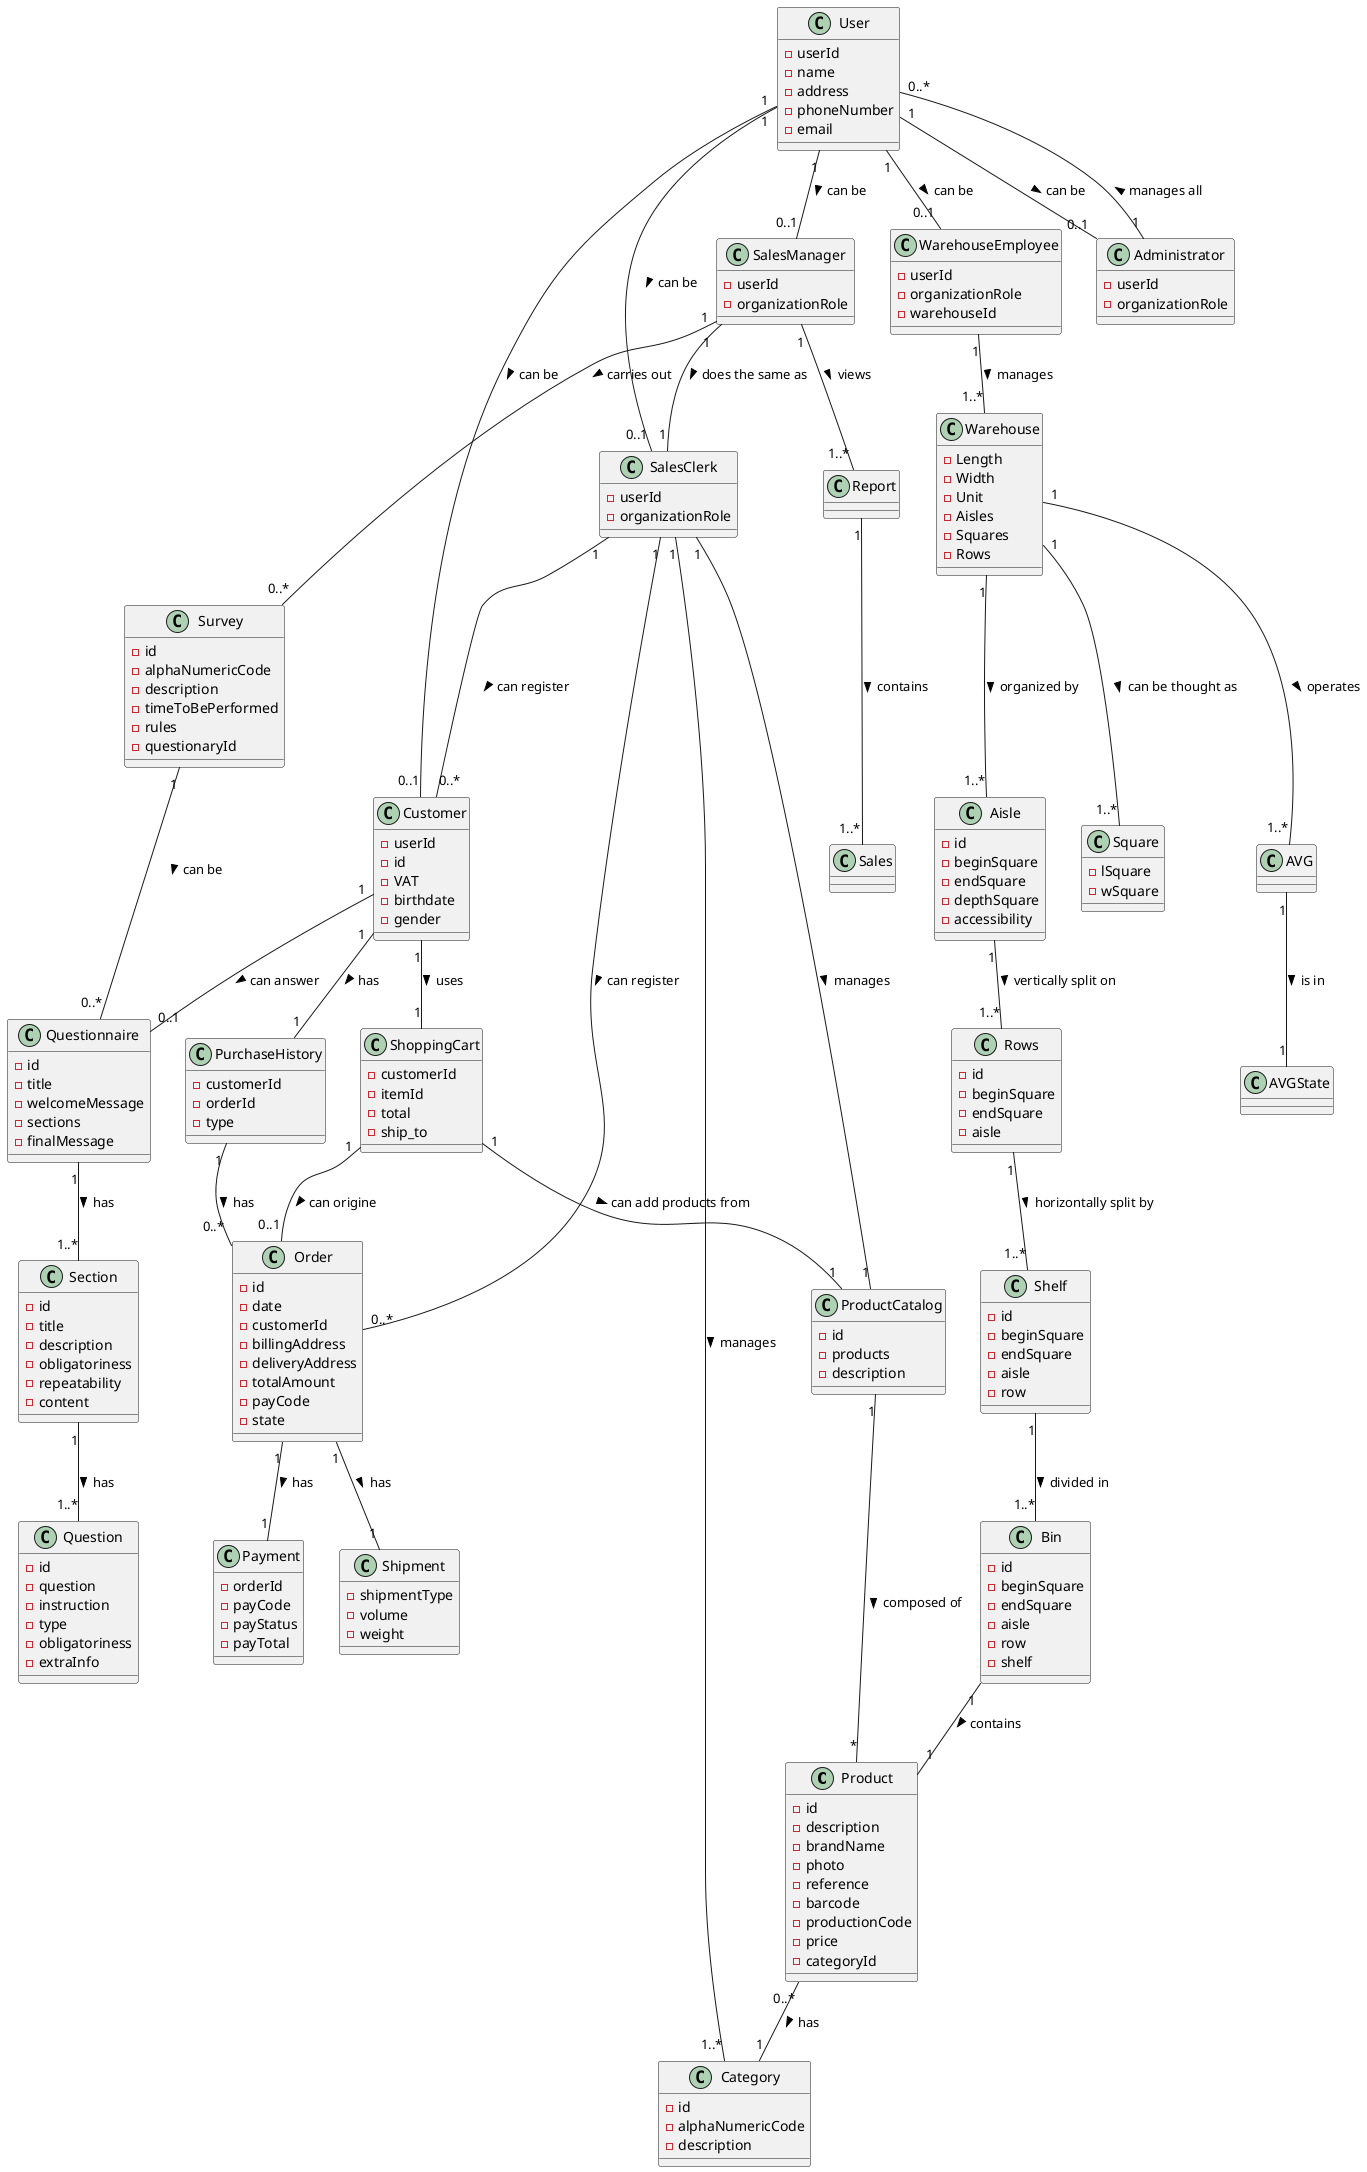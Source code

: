     @startuml DomainModel
    class Product{
      -id
      -description
      -brandName
      -photo
      -reference
      -barcode
      -productionCode
      -price
      -categoryId
    }

    class Category{
      -id
      -alphaNumericCode
      -description
    }

    class Customer{
      -userId
      -id
      -VAT
      -birthdate
      -gender
    }

    class "ProductCatalog" {
      -id
      -products
      -description
    }

    class "ShoppingCart" {
      -customerId
      -itemId
      -total
      -ship_to
    }

    class Order {
      -id
      -date
      -customerId
      -billingAddress
      -deliveryAddress
      -totalAmount
      -payCode
      -state
    }

    class Payment {
      -orderId
      -payCode
      -payStatus
      -payTotal
    }

    class Shipment {
      -shipmentType
      -volume
      -weight
    }

    class "SalesClerk"  {
      -userId
    -organizationRole
    }


    class "SalesManager" {
    -userId
    -organizationRole
    }

    class "WarehouseEmployee" {
    -userId
    -organizationRole
    -warehouseId
    }

    class "Administrator"{
    -userId
    -organizationRole
    }

    class PurchaseHistory{
    -customerId
    -orderId
    -type
    }

    class Warehouse {
    -Length
    -Width
    -Unit
    -Aisles
    -Squares
    -Rows
    }

    class Aisle {
    -id
    -beginSquare
    -endSquare
    -depthSquare
    -accessibility
    }

    class Square {
    -lSquare
    -wSquare
    }

    class Rows {
    -id
    -beginSquare
    -endSquare
    -aisle
    }

    class Shelf {
     -id
     -beginSquare
     -endSquare
     -aisle
     -row
    }

    class Bin {
      -id
      -beginSquare
      -endSquare
      -aisle
      -row
      -shelf
    }

    class User{
    -userId
    -name
    -address
    -phoneNumber
    -email
    }

    class Survey {
      -id
                                                                                                                                                                                                                                                                                                                                                                                                                                                                                                                                                                                                                                                                                                                                                                                                                                                                                                                                                                                                                                                                                                                                                                                                                                                                                                                                                                                                                                                                                                                                                                                                                                                                                                                                                                                                                                                                                                                                                                                                                                                                                                                                                                                                                                                                                                                                                                                                                                                                                                                                                                                                                  -alphaNumericCode
                                                                                                                                                                                                                                                                                                                                                                                                                                                                                                                                                                                                                                                                                                                                                                                                                                                                                                                                                                                                                                                                                                                                                                                                                                                                                                                                                                                                                                                                                                                                                                                                                                                                                                                                                                                                                                                                                                                                                                                                                                                                                                                                                                                                                                                                                                                                                                                                                                                                                                                                                                                                                  -description
                                                                                                                                                                                                                                                                                                                                                                                                                                                                                                                                                                                                                                                                                                                                                                                                                                                                                                                                                                                                                                                                                                                                                                                                                                                                                                                                                                                                                                                                                                                                                                                                                                                                                                                                                                                                                                                                                                                                                                                                                                                                                                                                                                                                                                                                                                                                                                                                                                                                                                                                                                                                                  -timeToBePerformed
                                                                                                                                                                                                                                                                                                                                                                                                                                                                                                                                                                                                                                                                                                                                                                                                                                                                                                                                                                                                                                                                                                                                                                                                                                                                                                                                                                                                                                                                                                                                                                                                                                                                                                                                                                                                                                                                                                                                                                                                                                                                                                                                                                                                                                                                                                                                                                                                                                                                                                                                                                                                                  -rules
                                                                                                                                                                                                                                                                                                                                                                                                                                                                                                                                                                                                                                                                                                                                                                                                                                                                                                                                                                                                                                                                                                                                                                                                                                                                                                                                                                                                                                                                                                                                                                                                                                                                                                                                                                                                                                                                                                                                                                                                                                                                                                                                                                                                                                                                                                                                                                                                                                                                                                                                                                                                                  -questionaryId
                                                                                                                                                                                                                                                                                                                                                                                                                                                                                                                                                                                                                                                                                                                                                                                                                                                                                                                                                                                                                                                                                                                                                                                                                                                                                                                                                                                                                                                                                                                                                                                                                                                                                                                                                                                                                                                                                                                                                                                                                                                                                                                                                                                                                                                                                                                                                                                                                                                                                                                                                                                                                }

    class Questionnaire {
    -id
    -title
    -welcomeMessage
    -sections
    -finalMessage
    }

    class Section {
    -id
    -title
    -description
    -obligatoriness
    -repeatability
    -content
    }

    class Question {
      -id
      -question
      -instruction
      -type
      -obligatoriness
      -extraInfo
    }


    User "1" -- "0..1" SalesManager : can be >
    User "1" -- "0..1" Administrator : can be >
    User "1" -- "0..1" SalesClerk : can be >
    User "1" -- "0..1" WarehouseEmployee : can be >
    User "1" -- "0..1" Customer : can be >
    Product "0..*" -- "1" Category: has >
    ProductCatalog "1" -- "*" Product: composed of >
    ShoppingCart "1" -- "1" ProductCatalog: can add products from >
    ShoppingCart "1" -- "0..1" Order : can origine >
    Order "1" -- "1" Shipment: has >
    Order "1" -- "1" Payment: has >
    Customer "1" -- "1" ShoppingCart : uses >
    SalesClerk "1" -- "0..*" Customer : can register >
    SalesClerk "1" -- "0..*" Order : can register >
    SalesClerk "1" -- "1" ProductCatalog : manages >
    SalesClerk "1" -- "1..*" Category : manages >
    Customer "1" -- "1" PurchaseHistory : has >
    PurchaseHistory "1" -- "0..*" Order : has >
    Warehouse "1" -- "1..*" Aisle : organized by >
    Aisle "1" -- "1..*" Rows : vertically split on >
    Rows "1" -- "1..*" Shelf : horizontally split by >
    Shelf "1" -- "1..*" Bin : divided in >
    Bin "1" -- "1" Product : contains >
    Warehouse "1" -- "1..*" Square : can be thought as >
    WarehouseEmployee "1" --"1..*" Warehouse: manages >
    SalesManager "1" -- "1" SalesClerk: does the same as >
    Administrator "1" -- "0..*" User: manages all >
    SalesManager "1" -- "0..*" Survey: carries out >
    Survey "1" -- "0..*" Questionnaire: can be >
    Customer "1" -- "0..1" Questionnaire: can answer >
    Section "1" -- "1..*" Question: has >
    Questionnaire "1" -- "1..*" Section: has >
    SalesManager "1" -- "1..*" Report: views >
    Report "1" -- "1..*" Sales: contains >
    Warehouse "1" -- "1..*" AVG: operates >
    AVG "1" -- "1" AVGState: is in >



    @enduml

